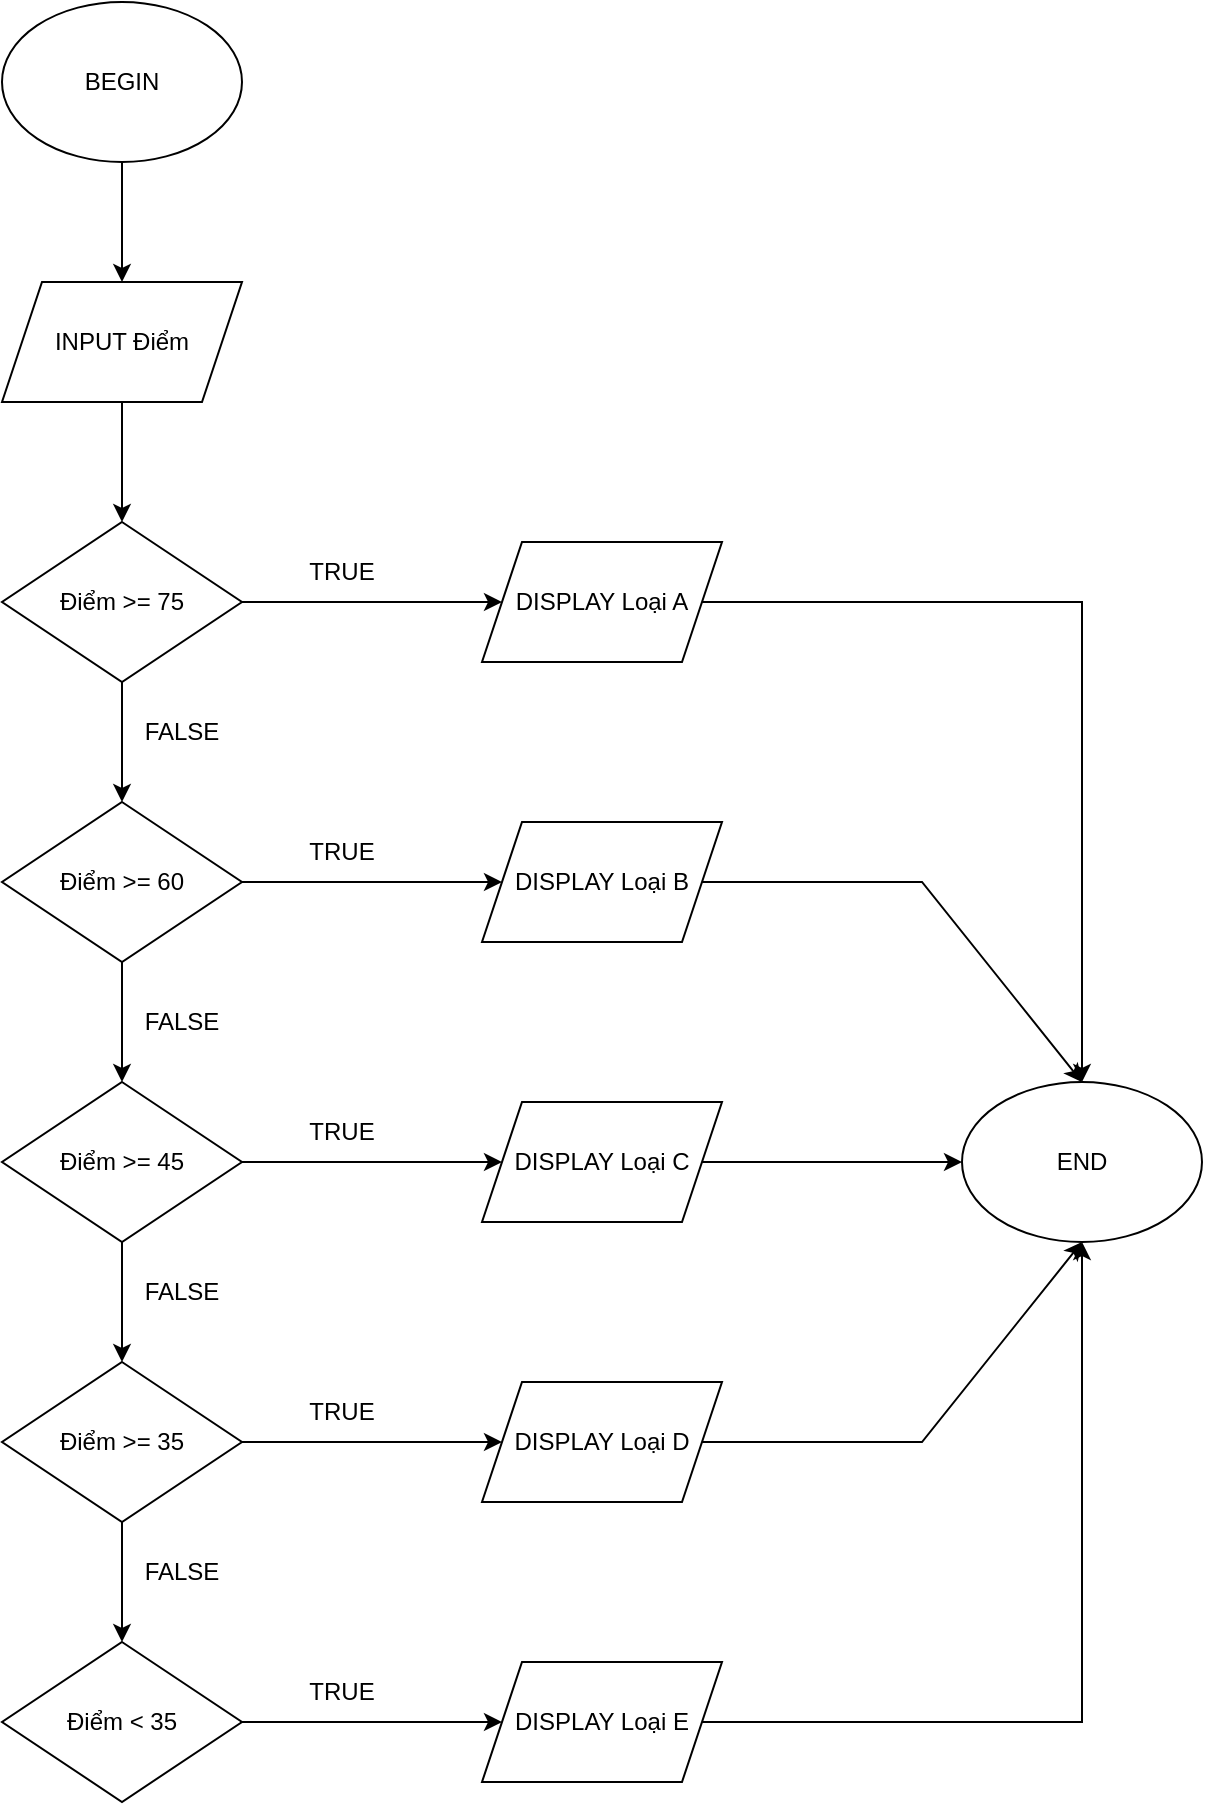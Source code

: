 <mxfile version="19.0.3" type="device"><diagram id="d2bWqG6wP-VUqKarba5g" name="Page-4"><mxGraphModel dx="1038" dy="641" grid="1" gridSize="10" guides="1" tooltips="1" connect="1" arrows="1" fold="1" page="1" pageScale="1" pageWidth="850" pageHeight="1100" math="0" shadow="0"><root><mxCell id="0"/><mxCell id="1" parent="0"/><mxCell id="-vAWNxgYVYkfoKE8SaWS-1" value="BEGIN" style="ellipse;whiteSpace=wrap;html=1;" parent="1" vertex="1"><mxGeometry x="320" y="40" width="120" height="80" as="geometry"/></mxCell><mxCell id="-vAWNxgYVYkfoKE8SaWS-2" value="INPUT Điểm" style="shape=parallelogram;perimeter=parallelogramPerimeter;whiteSpace=wrap;html=1;fixedSize=1;" parent="1" vertex="1"><mxGeometry x="320" y="180" width="120" height="60" as="geometry"/></mxCell><mxCell id="-vAWNxgYVYkfoKE8SaWS-3" value="" style="endArrow=classic;html=1;rounded=0;entryX=0.5;entryY=0;entryDx=0;entryDy=0;exitX=0.5;exitY=1;exitDx=0;exitDy=0;" parent="1" source="-vAWNxgYVYkfoKE8SaWS-1" target="-vAWNxgYVYkfoKE8SaWS-2" edge="1"><mxGeometry width="50" height="50" relative="1" as="geometry"><mxPoint x="230" y="160" as="sourcePoint"/><mxPoint x="280" y="110" as="targetPoint"/></mxGeometry></mxCell><mxCell id="-vAWNxgYVYkfoKE8SaWS-4" value="Điểm &amp;gt;= 75" style="rhombus;whiteSpace=wrap;html=1;" parent="1" vertex="1"><mxGeometry x="320" y="300" width="120" height="80" as="geometry"/></mxCell><mxCell id="-vAWNxgYVYkfoKE8SaWS-5" value="" style="endArrow=classic;html=1;rounded=0;entryX=0.5;entryY=0;entryDx=0;entryDy=0;exitX=0.5;exitY=1;exitDx=0;exitDy=0;" parent="1" source="-vAWNxgYVYkfoKE8SaWS-2" target="-vAWNxgYVYkfoKE8SaWS-4" edge="1"><mxGeometry width="50" height="50" relative="1" as="geometry"><mxPoint x="210" y="310" as="sourcePoint"/><mxPoint x="260" y="260" as="targetPoint"/></mxGeometry></mxCell><mxCell id="-vAWNxgYVYkfoKE8SaWS-6" value="" style="endArrow=classic;html=1;rounded=0;exitX=1;exitY=0.5;exitDx=0;exitDy=0;entryX=0;entryY=0.5;entryDx=0;entryDy=0;" parent="1" source="-vAWNxgYVYkfoKE8SaWS-4" target="-vAWNxgYVYkfoKE8SaWS-39" edge="1"><mxGeometry width="50" height="50" relative="1" as="geometry"><mxPoint x="510" y="380" as="sourcePoint"/><mxPoint x="560" y="340" as="targetPoint"/></mxGeometry></mxCell><mxCell id="-vAWNxgYVYkfoKE8SaWS-8" value="TRUE" style="text;html=1;strokeColor=none;fillColor=none;align=center;verticalAlign=middle;whiteSpace=wrap;rounded=0;" parent="1" vertex="1"><mxGeometry x="460" y="310" width="60" height="30" as="geometry"/></mxCell><mxCell id="-vAWNxgYVYkfoKE8SaWS-9" value="Điểm &amp;gt;= 60" style="rhombus;whiteSpace=wrap;html=1;" parent="1" vertex="1"><mxGeometry x="320" y="440" width="120" height="80" as="geometry"/></mxCell><mxCell id="-vAWNxgYVYkfoKE8SaWS-10" value="" style="endArrow=classic;html=1;rounded=0;entryX=0.5;entryY=0;entryDx=0;entryDy=0;exitX=0.5;exitY=1;exitDx=0;exitDy=0;" parent="1" source="-vAWNxgYVYkfoKE8SaWS-4" target="-vAWNxgYVYkfoKE8SaWS-9" edge="1"><mxGeometry width="50" height="50" relative="1" as="geometry"><mxPoint x="270" y="440" as="sourcePoint"/><mxPoint x="320" y="390" as="targetPoint"/></mxGeometry></mxCell><mxCell id="-vAWNxgYVYkfoKE8SaWS-11" value="FALSE" style="text;html=1;strokeColor=none;fillColor=none;align=center;verticalAlign=middle;whiteSpace=wrap;rounded=0;" parent="1" vertex="1"><mxGeometry x="380" y="390" width="60" height="30" as="geometry"/></mxCell><mxCell id="-vAWNxgYVYkfoKE8SaWS-13" value="" style="endArrow=classic;html=1;rounded=0;entryX=0;entryY=0.5;entryDx=0;entryDy=0;exitX=1;exitY=0.5;exitDx=0;exitDy=0;" parent="1" source="-vAWNxgYVYkfoKE8SaWS-9" target="-vAWNxgYVYkfoKE8SaWS-40" edge="1"><mxGeometry width="50" height="50" relative="1" as="geometry"><mxPoint x="470" y="540" as="sourcePoint"/><mxPoint x="560" y="480" as="targetPoint"/></mxGeometry></mxCell><mxCell id="-vAWNxgYVYkfoKE8SaWS-14" value="TRUE" style="text;html=1;strokeColor=none;fillColor=none;align=center;verticalAlign=middle;whiteSpace=wrap;rounded=0;" parent="1" vertex="1"><mxGeometry x="460" y="450" width="60" height="30" as="geometry"/></mxCell><mxCell id="-vAWNxgYVYkfoKE8SaWS-15" value="Điểm &amp;gt;= 45" style="rhombus;whiteSpace=wrap;html=1;" parent="1" vertex="1"><mxGeometry x="320" y="580" width="120" height="80" as="geometry"/></mxCell><mxCell id="-vAWNxgYVYkfoKE8SaWS-16" value="" style="endArrow=classic;html=1;rounded=0;entryX=0.5;entryY=0;entryDx=0;entryDy=0;exitX=0.5;exitY=1;exitDx=0;exitDy=0;" parent="1" source="-vAWNxgYVYkfoKE8SaWS-9" target="-vAWNxgYVYkfoKE8SaWS-15" edge="1"><mxGeometry width="50" height="50" relative="1" as="geometry"><mxPoint x="250" y="580" as="sourcePoint"/><mxPoint x="300" y="530" as="targetPoint"/></mxGeometry></mxCell><mxCell id="-vAWNxgYVYkfoKE8SaWS-17" value="FALSE" style="text;html=1;strokeColor=none;fillColor=none;align=center;verticalAlign=middle;whiteSpace=wrap;rounded=0;" parent="1" vertex="1"><mxGeometry x="380" y="535" width="60" height="30" as="geometry"/></mxCell><mxCell id="-vAWNxgYVYkfoKE8SaWS-18" value="TRUE" style="text;html=1;strokeColor=none;fillColor=none;align=center;verticalAlign=middle;whiteSpace=wrap;rounded=0;" parent="1" vertex="1"><mxGeometry x="460" y="590" width="60" height="30" as="geometry"/></mxCell><mxCell id="-vAWNxgYVYkfoKE8SaWS-19" value="" style="endArrow=classic;html=1;rounded=0;exitX=1;exitY=0.5;exitDx=0;exitDy=0;entryX=0;entryY=0.5;entryDx=0;entryDy=0;" parent="1" source="-vAWNxgYVYkfoKE8SaWS-15" target="-vAWNxgYVYkfoKE8SaWS-41" edge="1"><mxGeometry width="50" height="50" relative="1" as="geometry"><mxPoint x="540" y="680" as="sourcePoint"/><mxPoint x="560" y="620" as="targetPoint"/></mxGeometry></mxCell><mxCell id="-vAWNxgYVYkfoKE8SaWS-21" value="Điểm &amp;gt;= 35" style="rhombus;whiteSpace=wrap;html=1;" parent="1" vertex="1"><mxGeometry x="320" y="720" width="120" height="80" as="geometry"/></mxCell><mxCell id="-vAWNxgYVYkfoKE8SaWS-22" value="" style="endArrow=classic;html=1;rounded=0;entryX=0.5;entryY=0;entryDx=0;entryDy=0;exitX=0.5;exitY=1;exitDx=0;exitDy=0;" parent="1" source="-vAWNxgYVYkfoKE8SaWS-15" target="-vAWNxgYVYkfoKE8SaWS-21" edge="1"><mxGeometry width="50" height="50" relative="1" as="geometry"><mxPoint x="280" y="720" as="sourcePoint"/><mxPoint x="330" y="670" as="targetPoint"/></mxGeometry></mxCell><mxCell id="-vAWNxgYVYkfoKE8SaWS-23" value="" style="endArrow=classic;html=1;rounded=0;exitX=1;exitY=0.5;exitDx=0;exitDy=0;entryX=0;entryY=0.5;entryDx=0;entryDy=0;" parent="1" source="-vAWNxgYVYkfoKE8SaWS-21" target="-vAWNxgYVYkfoKE8SaWS-42" edge="1"><mxGeometry width="50" height="50" relative="1" as="geometry"><mxPoint x="460" y="740" as="sourcePoint"/><mxPoint x="560" y="760" as="targetPoint"/></mxGeometry></mxCell><mxCell id="-vAWNxgYVYkfoKE8SaWS-25" value="FALSE" style="text;html=1;strokeColor=none;fillColor=none;align=center;verticalAlign=middle;whiteSpace=wrap;rounded=0;" parent="1" vertex="1"><mxGeometry x="380" y="670" width="60" height="30" as="geometry"/></mxCell><mxCell id="-vAWNxgYVYkfoKE8SaWS-26" value="TRUE" style="text;html=1;strokeColor=none;fillColor=none;align=center;verticalAlign=middle;whiteSpace=wrap;rounded=0;" parent="1" vertex="1"><mxGeometry x="460" y="730" width="60" height="30" as="geometry"/></mxCell><mxCell id="-vAWNxgYVYkfoKE8SaWS-27" value="Điểm &amp;lt; 35" style="rhombus;whiteSpace=wrap;html=1;" parent="1" vertex="1"><mxGeometry x="320" y="860" width="120" height="80" as="geometry"/></mxCell><mxCell id="-vAWNxgYVYkfoKE8SaWS-28" value="" style="endArrow=classic;html=1;rounded=0;entryX=0.5;entryY=0;entryDx=0;entryDy=0;exitX=0.5;exitY=1;exitDx=0;exitDy=0;" parent="1" source="-vAWNxgYVYkfoKE8SaWS-21" target="-vAWNxgYVYkfoKE8SaWS-27" edge="1"><mxGeometry width="50" height="50" relative="1" as="geometry"><mxPoint x="190" y="820" as="sourcePoint"/><mxPoint x="240" y="770" as="targetPoint"/></mxGeometry></mxCell><mxCell id="-vAWNxgYVYkfoKE8SaWS-29" value="" style="endArrow=classic;html=1;rounded=0;exitX=1;exitY=0.5;exitDx=0;exitDy=0;entryX=0;entryY=0.5;entryDx=0;entryDy=0;" parent="1" source="-vAWNxgYVYkfoKE8SaWS-27" target="-vAWNxgYVYkfoKE8SaWS-43" edge="1"><mxGeometry width="50" height="50" relative="1" as="geometry"><mxPoint x="470" y="910" as="sourcePoint"/><mxPoint x="560" y="900" as="targetPoint"/></mxGeometry></mxCell><mxCell id="-vAWNxgYVYkfoKE8SaWS-31" value="TRUE" style="text;html=1;strokeColor=none;fillColor=none;align=center;verticalAlign=middle;whiteSpace=wrap;rounded=0;" parent="1" vertex="1"><mxGeometry x="460" y="870" width="60" height="30" as="geometry"/></mxCell><mxCell id="-vAWNxgYVYkfoKE8SaWS-32" value="FALSE" style="text;html=1;strokeColor=none;fillColor=none;align=center;verticalAlign=middle;whiteSpace=wrap;rounded=0;" parent="1" vertex="1"><mxGeometry x="380" y="810" width="60" height="30" as="geometry"/></mxCell><mxCell id="-vAWNxgYVYkfoKE8SaWS-33" value="END" style="ellipse;whiteSpace=wrap;html=1;" parent="1" vertex="1"><mxGeometry x="800" y="580" width="120" height="80" as="geometry"/></mxCell><mxCell id="-vAWNxgYVYkfoKE8SaWS-34" value="" style="endArrow=classic;html=1;rounded=0;exitX=1;exitY=0.5;exitDx=0;exitDy=0;entryX=0.5;entryY=0;entryDx=0;entryDy=0;" parent="1" source="-vAWNxgYVYkfoKE8SaWS-39" target="-vAWNxgYVYkfoKE8SaWS-33" edge="1"><mxGeometry width="50" height="50" relative="1" as="geometry"><mxPoint x="680" y="340" as="sourcePoint"/><mxPoint x="880" y="320" as="targetPoint"/><Array as="points"><mxPoint x="860" y="340"/></Array></mxGeometry></mxCell><mxCell id="-vAWNxgYVYkfoKE8SaWS-35" value="" style="endArrow=classic;html=1;rounded=0;exitX=1;exitY=0.5;exitDx=0;exitDy=0;entryX=0.5;entryY=0;entryDx=0;entryDy=0;" parent="1" source="-vAWNxgYVYkfoKE8SaWS-40" target="-vAWNxgYVYkfoKE8SaWS-33" edge="1"><mxGeometry width="50" height="50" relative="1" as="geometry"><mxPoint x="680" y="480" as="sourcePoint"/><mxPoint x="800" y="470" as="targetPoint"/><Array as="points"><mxPoint x="780" y="480"/></Array></mxGeometry></mxCell><mxCell id="-vAWNxgYVYkfoKE8SaWS-36" value="" style="endArrow=classic;html=1;rounded=0;exitX=1;exitY=0.5;exitDx=0;exitDy=0;entryX=0;entryY=0.5;entryDx=0;entryDy=0;" parent="1" source="-vAWNxgYVYkfoKE8SaWS-41" target="-vAWNxgYVYkfoKE8SaWS-33" edge="1"><mxGeometry width="50" height="50" relative="1" as="geometry"><mxPoint x="680" y="620" as="sourcePoint"/><mxPoint x="760" y="590" as="targetPoint"/></mxGeometry></mxCell><mxCell id="-vAWNxgYVYkfoKE8SaWS-37" value="" style="endArrow=classic;html=1;rounded=0;exitX=1;exitY=0.5;exitDx=0;exitDy=0;entryX=0.5;entryY=1;entryDx=0;entryDy=0;" parent="1" source="-vAWNxgYVYkfoKE8SaWS-42" target="-vAWNxgYVYkfoKE8SaWS-33" edge="1"><mxGeometry width="50" height="50" relative="1" as="geometry"><mxPoint x="680" y="760" as="sourcePoint"/><mxPoint x="770" y="750" as="targetPoint"/><Array as="points"><mxPoint x="780" y="760"/></Array></mxGeometry></mxCell><mxCell id="-vAWNxgYVYkfoKE8SaWS-38" value="" style="endArrow=classic;html=1;rounded=0;exitX=1;exitY=0.5;exitDx=0;exitDy=0;" parent="1" source="-vAWNxgYVYkfoKE8SaWS-43" edge="1"><mxGeometry width="50" height="50" relative="1" as="geometry"><mxPoint x="680" y="900" as="sourcePoint"/><mxPoint x="860" y="660" as="targetPoint"/><Array as="points"><mxPoint x="860" y="900"/></Array></mxGeometry></mxCell><mxCell id="-vAWNxgYVYkfoKE8SaWS-39" value="DISPLAY Loại A" style="shape=parallelogram;perimeter=parallelogramPerimeter;whiteSpace=wrap;html=1;fixedSize=1;" parent="1" vertex="1"><mxGeometry x="560" y="310" width="120" height="60" as="geometry"/></mxCell><mxCell id="-vAWNxgYVYkfoKE8SaWS-40" value="DISPLAY Loại B" style="shape=parallelogram;perimeter=parallelogramPerimeter;whiteSpace=wrap;html=1;fixedSize=1;" parent="1" vertex="1"><mxGeometry x="560" y="450" width="120" height="60" as="geometry"/></mxCell><mxCell id="-vAWNxgYVYkfoKE8SaWS-41" value="DISPLAY Loại C" style="shape=parallelogram;perimeter=parallelogramPerimeter;whiteSpace=wrap;html=1;fixedSize=1;" parent="1" vertex="1"><mxGeometry x="560" y="590" width="120" height="60" as="geometry"/></mxCell><mxCell id="-vAWNxgYVYkfoKE8SaWS-42" value="DISPLAY Loại D" style="shape=parallelogram;perimeter=parallelogramPerimeter;whiteSpace=wrap;html=1;fixedSize=1;" parent="1" vertex="1"><mxGeometry x="560" y="730" width="120" height="60" as="geometry"/></mxCell><mxCell id="-vAWNxgYVYkfoKE8SaWS-43" value="DISPLAY Loại E" style="shape=parallelogram;perimeter=parallelogramPerimeter;whiteSpace=wrap;html=1;fixedSize=1;" parent="1" vertex="1"><mxGeometry x="560" y="870" width="120" height="60" as="geometry"/></mxCell></root></mxGraphModel></diagram></mxfile>